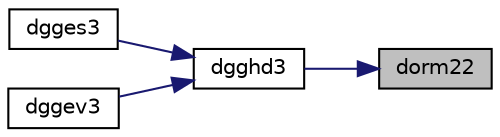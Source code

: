 digraph "dorm22"
{
 // LATEX_PDF_SIZE
  edge [fontname="Helvetica",fontsize="10",labelfontname="Helvetica",labelfontsize="10"];
  node [fontname="Helvetica",fontsize="10",shape=record];
  rankdir="RL";
  Node1 [label="dorm22",height=0.2,width=0.4,color="black", fillcolor="grey75", style="filled", fontcolor="black",tooltip="DORM22 multiplies a general matrix by a banded orthogonal matrix."];
  Node1 -> Node2 [dir="back",color="midnightblue",fontsize="10",style="solid",fontname="Helvetica"];
  Node2 [label="dgghd3",height=0.2,width=0.4,color="black", fillcolor="white", style="filled",URL="$dgghd3_8f.html#aad6cd9bac74db5dfc22a5048d2c468d2",tooltip="DGGHD3"];
  Node2 -> Node3 [dir="back",color="midnightblue",fontsize="10",style="solid",fontname="Helvetica"];
  Node3 [label="dgges3",height=0.2,width=0.4,color="black", fillcolor="white", style="filled",URL="$dgges3_8f.html#a3903b5dcbc186bcc5b2db0604331dbb6",tooltip="DGGES3 computes the eigenvalues, the Schur form, and, optionally, the matrix of Schur vectors for GE ..."];
  Node2 -> Node4 [dir="back",color="midnightblue",fontsize="10",style="solid",fontname="Helvetica"];
  Node4 [label="dggev3",height=0.2,width=0.4,color="black", fillcolor="white", style="filled",URL="$dggev3_8f.html#a28d81b96083b18aa21c47e2e6ff59e5a",tooltip="DGGEV3 computes the eigenvalues and, optionally, the left and/or right eigenvectors for GE matrices (..."];
}
